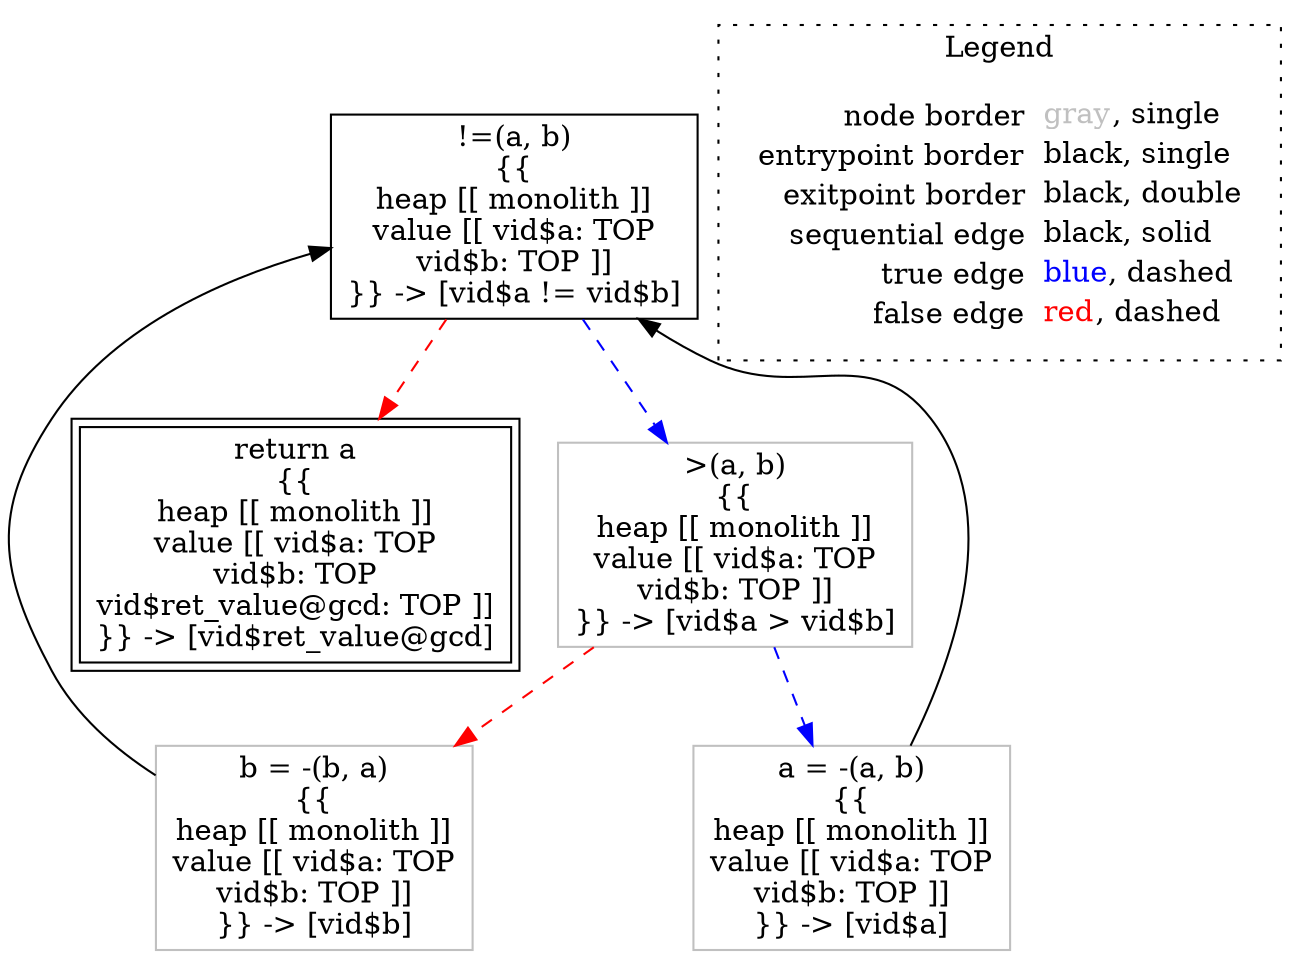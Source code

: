 digraph {
	"node0" [shape="rect",color="black",label=<!=(a, b)<BR/>{{<BR/>heap [[ monolith ]]<BR/>value [[ vid$a: TOP<BR/>vid$b: TOP ]]<BR/>}} -&gt; [vid$a != vid$b]>];
	"node1" [shape="rect",color="gray",label=<&gt;(a, b)<BR/>{{<BR/>heap [[ monolith ]]<BR/>value [[ vid$a: TOP<BR/>vid$b: TOP ]]<BR/>}} -&gt; [vid$a &gt; vid$b]>];
	"node2" [shape="rect",color="gray",label=<b = -(b, a)<BR/>{{<BR/>heap [[ monolith ]]<BR/>value [[ vid$a: TOP<BR/>vid$b: TOP ]]<BR/>}} -&gt; [vid$b]>];
	"node3" [shape="rect",color="gray",label=<a = -(a, b)<BR/>{{<BR/>heap [[ monolith ]]<BR/>value [[ vid$a: TOP<BR/>vid$b: TOP ]]<BR/>}} -&gt; [vid$a]>];
	"node4" [shape="rect",color="black",peripheries="2",label=<return a<BR/>{{<BR/>heap [[ monolith ]]<BR/>value [[ vid$a: TOP<BR/>vid$b: TOP<BR/>vid$ret_value@gcd: TOP ]]<BR/>}} -&gt; [vid$ret_value@gcd]>];
	"node0" -> "node1" [color="blue",style="dashed"];
	"node0" -> "node4" [color="red",style="dashed"];
	"node1" -> "node2" [color="red",style="dashed"];
	"node1" -> "node3" [color="blue",style="dashed"];
	"node2" -> "node0" [color="black"];
	"node3" -> "node0" [color="black"];
subgraph cluster_legend {
	label="Legend";
	style=dotted;
	node [shape=plaintext];
	"legend" [label=<<table border="0" cellpadding="2" cellspacing="0" cellborder="0"><tr><td align="right">node border&nbsp;</td><td align="left"><font color="gray">gray</font>, single</td></tr><tr><td align="right">entrypoint border&nbsp;</td><td align="left"><font color="black">black</font>, single</td></tr><tr><td align="right">exitpoint border&nbsp;</td><td align="left"><font color="black">black</font>, double</td></tr><tr><td align="right">sequential edge&nbsp;</td><td align="left"><font color="black">black</font>, solid</td></tr><tr><td align="right">true edge&nbsp;</td><td align="left"><font color="blue">blue</font>, dashed</td></tr><tr><td align="right">false edge&nbsp;</td><td align="left"><font color="red">red</font>, dashed</td></tr></table>>];
}

}
